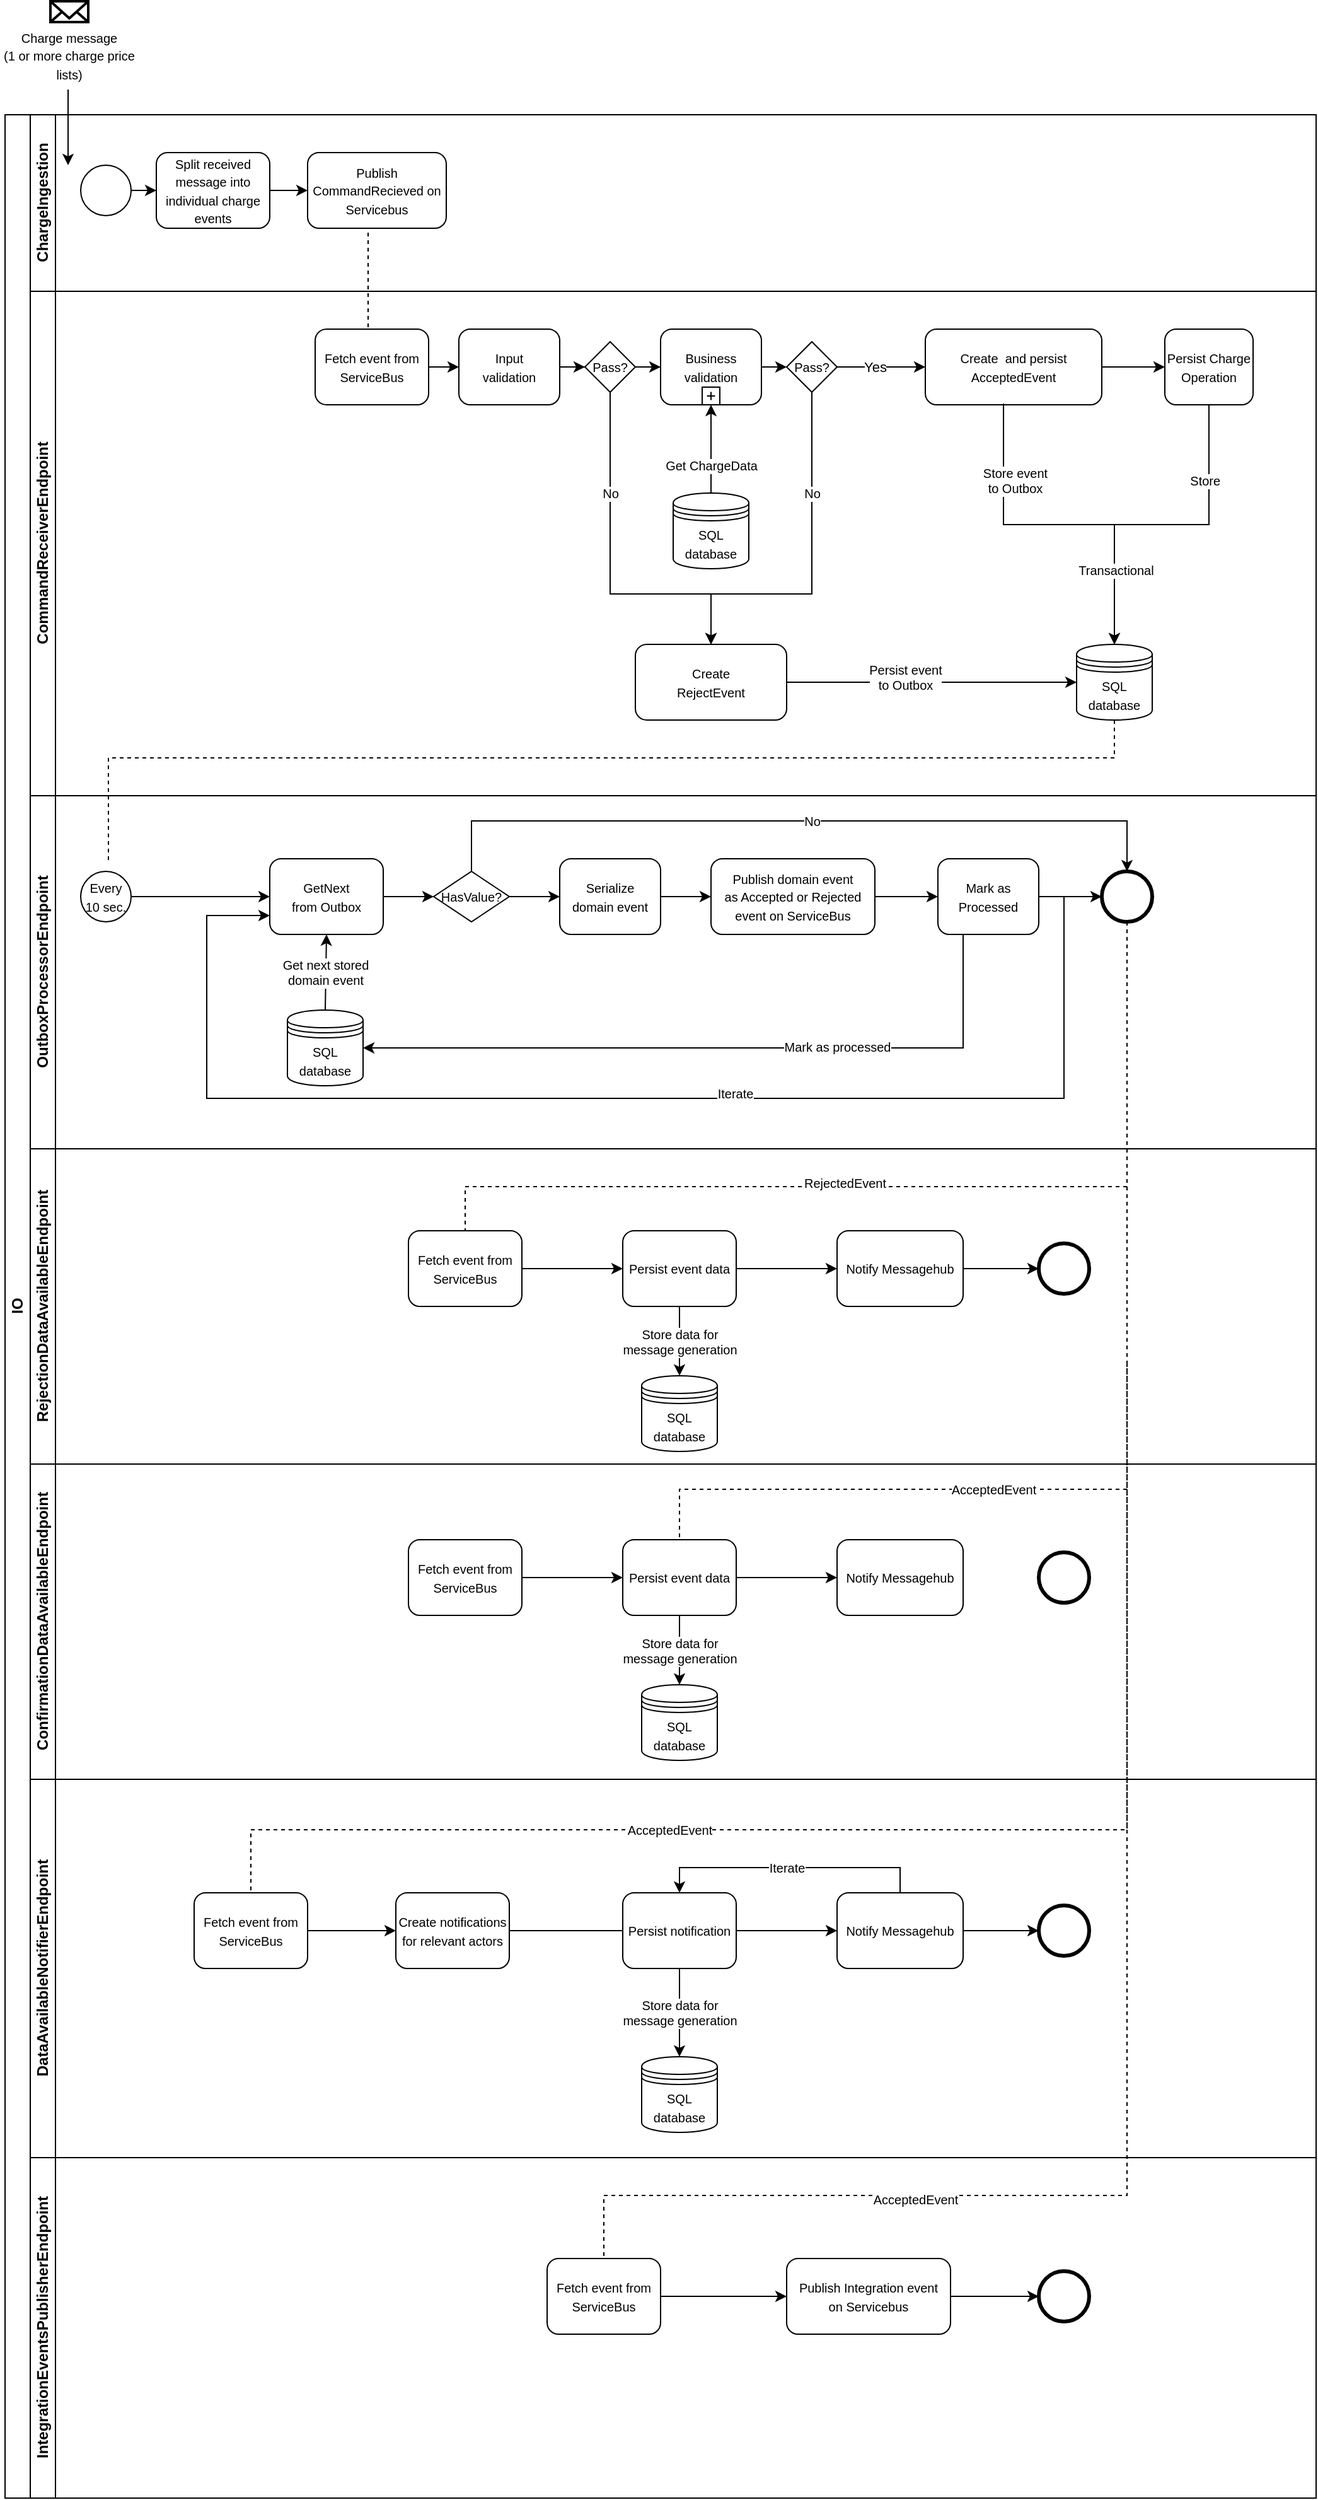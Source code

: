 <mxfile version="20.3.2" type="device"><diagram id="prtHgNgQTEPvFCAcTncT" name="Page-1"><mxGraphModel dx="1422" dy="914" grid="1" gridSize="10" guides="1" tooltips="1" connect="1" arrows="1" fold="1" page="1" pageScale="1" pageWidth="827" pageHeight="1169" math="0" shadow="0"><root><mxCell id="0"/><mxCell id="1" parent="0"/><mxCell id="dNxyNK7c78bLwvsdeMH5-19" value="IO" style="swimlane;html=1;childLayout=stackLayout;resizeParent=1;resizeParentMax=0;horizontal=0;startSize=20;horizontalStack=0;rounded=0;" parent="1" vertex="1"><mxGeometry x="150" y="120" width="1040" height="1890" as="geometry"><mxRectangle x="120" y="120" width="30" height="180" as="alternateBounds"/></mxGeometry></mxCell><mxCell id="dNxyNK7c78bLwvsdeMH5-20" value="ChargeIngestion" style="swimlane;html=1;startSize=20;horizontal=0;" parent="dNxyNK7c78bLwvsdeMH5-19" vertex="1"><mxGeometry x="20" width="1020" height="140" as="geometry"><mxRectangle x="20" width="530" height="20" as="alternateBounds"/></mxGeometry></mxCell><mxCell id="dNxyNK7c78bLwvsdeMH5-25" value="" style="edgeStyle=orthogonalEdgeStyle;rounded=0;orthogonalLoop=1;jettySize=auto;html=1;" parent="dNxyNK7c78bLwvsdeMH5-20" source="dNxyNK7c78bLwvsdeMH5-23" target="dNxyNK7c78bLwvsdeMH5-24" edge="1"><mxGeometry relative="1" as="geometry"/></mxCell><mxCell id="dNxyNK7c78bLwvsdeMH5-23" value="" style="ellipse;whiteSpace=wrap;html=1;" parent="dNxyNK7c78bLwvsdeMH5-20" vertex="1"><mxGeometry x="40" y="40" width="40" height="40" as="geometry"/></mxCell><mxCell id="zJvWgDzgu_qq34sVcNTg-135" value="" style="edgeStyle=orthogonalEdgeStyle;rounded=0;orthogonalLoop=1;jettySize=auto;html=1;fontSize=10;entryX=0;entryY=0.5;entryDx=0;entryDy=0;" edge="1" parent="dNxyNK7c78bLwvsdeMH5-20" source="dNxyNK7c78bLwvsdeMH5-24" target="dNxyNK7c78bLwvsdeMH5-30"><mxGeometry relative="1" as="geometry"><mxPoint x="230" y="60" as="targetPoint"/></mxGeometry></mxCell><mxCell id="dNxyNK7c78bLwvsdeMH5-24" value="&lt;span style=&quot;font-size: 10px&quot;&gt;Split received message into individual charge events&lt;/span&gt;" style="rounded=1;whiteSpace=wrap;html=1;fontFamily=Helvetica;fontSize=12;fontColor=#000000;align=center;" parent="dNxyNK7c78bLwvsdeMH5-20" vertex="1"><mxGeometry x="100" y="30" width="90" height="60" as="geometry"/></mxCell><mxCell id="dNxyNK7c78bLwvsdeMH5-30" value="&lt;font style=&quot;font-size: 10px&quot;&gt;Publish &lt;br&gt;CommandRecieved on Servicebus&lt;/font&gt;" style="rounded=1;whiteSpace=wrap;html=1;fontFamily=Helvetica;fontSize=12;fontColor=#000000;align=center;" parent="dNxyNK7c78bLwvsdeMH5-20" vertex="1"><mxGeometry x="220" y="30" width="110" height="60" as="geometry"/></mxCell><mxCell id="dNxyNK7c78bLwvsdeMH5-21" value="CommandReceiverEndpoint" style="swimlane;html=1;startSize=20;horizontal=0;" parent="dNxyNK7c78bLwvsdeMH5-19" vertex="1"><mxGeometry x="20" y="140" width="1020" height="400" as="geometry"><mxRectangle x="20" y="120" width="530" height="20" as="alternateBounds"/></mxGeometry></mxCell><mxCell id="dNxyNK7c78bLwvsdeMH5-26" value="&lt;font style=&quot;font-size: 10px&quot;&gt;Fetch event from ServiceBus&lt;/font&gt;" style="rounded=1;whiteSpace=wrap;html=1;fontFamily=Helvetica;fontSize=12;fontColor=#000000;align=center;" parent="dNxyNK7c78bLwvsdeMH5-21" vertex="1"><mxGeometry x="226" y="30" width="90" height="60" as="geometry"/></mxCell><mxCell id="ctsextWRXBwKodFWN5Jo-94" value="&lt;font style=&quot;font-size: 10px&quot;&gt;Pass?&lt;/font&gt;" style="rhombus;whiteSpace=wrap;html=1;fontFamily=Helvetica;fontSize=12;fontColor=#000000;align=center;" parent="dNxyNK7c78bLwvsdeMH5-21" vertex="1"><mxGeometry x="600" y="40" width="40" height="40" as="geometry"/></mxCell><mxCell id="ctsextWRXBwKodFWN5Jo-96" value="" style="endArrow=classic;html=1;exitX=1;exitY=0.5;exitDx=0;exitDy=0;entryX=0;entryY=0.5;entryDx=0;entryDy=0;" parent="dNxyNK7c78bLwvsdeMH5-21" source="ctsextWRXBwKodFWN5Jo-90" target="ctsextWRXBwKodFWN5Jo-94" edge="1"><mxGeometry width="50" height="50" relative="1" as="geometry"><mxPoint x="600" y="120" as="sourcePoint"/><mxPoint x="650" y="70" as="targetPoint"/></mxGeometry></mxCell><mxCell id="ctsextWRXBwKodFWN5Jo-120" value="&lt;font style=&quot;font-size: 10px&quot;&gt;Persist Charge&lt;br&gt;Operation&lt;br&gt;&lt;/font&gt;" style="whiteSpace=wrap;html=1;rounded=1;" parent="dNxyNK7c78bLwvsdeMH5-21" vertex="1"><mxGeometry x="900" y="30" width="70" height="60" as="geometry"/></mxCell><mxCell id="ctsextWRXBwKodFWN5Jo-103" value="&lt;font style=&quot;font-size: 10px&quot;&gt;Create&amp;nbsp; and persist AcceptedEvent&lt;br&gt;&lt;/font&gt;" style="whiteSpace=wrap;html=1;rounded=1;" parent="dNxyNK7c78bLwvsdeMH5-21" vertex="1"><mxGeometry x="710" y="30" width="140" height="60" as="geometry"/></mxCell><mxCell id="ctsextWRXBwKodFWN5Jo-104" value="Yes" style="edgeStyle=orthogonalEdgeStyle;rounded=0;orthogonalLoop=1;jettySize=auto;html=1;" parent="dNxyNK7c78bLwvsdeMH5-21" source="ctsextWRXBwKodFWN5Jo-94" target="ctsextWRXBwKodFWN5Jo-103" edge="1"><mxGeometry x="-0.149" relative="1" as="geometry"><mxPoint as="offset"/></mxGeometry></mxCell><mxCell id="ctsextWRXBwKodFWN5Jo-122" value="" style="endArrow=classic;html=1;exitX=1;exitY=0.5;exitDx=0;exitDy=0;" parent="dNxyNK7c78bLwvsdeMH5-21" source="ctsextWRXBwKodFWN5Jo-103" target="ctsextWRXBwKodFWN5Jo-120" edge="1"><mxGeometry width="50" height="50" relative="1" as="geometry"><mxPoint x="600" y="80" as="sourcePoint"/><mxPoint x="650" y="30" as="targetPoint"/></mxGeometry></mxCell><mxCell id="Q6cT-gCsJ8WMCQeDimFC-4" value="" style="group;rounded=0;" parent="dNxyNK7c78bLwvsdeMH5-21" vertex="1" connectable="0"><mxGeometry x="340" y="30" width="80" height="60" as="geometry"/></mxCell><mxCell id="Q6cT-gCsJ8WMCQeDimFC-5" value="&lt;span style=&quot;font-size: 10px&quot;&gt;Input &lt;br&gt;validation&lt;/span&gt;" style="whiteSpace=wrap;html=1;rounded=1;" parent="Q6cT-gCsJ8WMCQeDimFC-4" vertex="1"><mxGeometry width="80" height="60" as="geometry"/></mxCell><mxCell id="Q6cT-gCsJ8WMCQeDimFC-9" value="" style="edgeStyle=orthogonalEdgeStyle;rounded=0;orthogonalLoop=1;jettySize=auto;html=1;entryX=0;entryY=0.5;entryDx=0;entryDy=0;" parent="dNxyNK7c78bLwvsdeMH5-21" source="Q6cT-gCsJ8WMCQeDimFC-5" target="Q6cT-gCsJ8WMCQeDimFC-10" edge="1"><mxGeometry relative="1" as="geometry"><mxPoint x="500" y="60" as="targetPoint"/></mxGeometry></mxCell><mxCell id="Q6cT-gCsJ8WMCQeDimFC-3" value="" style="edgeStyle=orthogonalEdgeStyle;rounded=0;orthogonalLoop=1;jettySize=auto;html=1;entryX=0;entryY=0.5;entryDx=0;entryDy=0;" parent="dNxyNK7c78bLwvsdeMH5-21" source="dNxyNK7c78bLwvsdeMH5-26" target="Q6cT-gCsJ8WMCQeDimFC-5" edge="1"><mxGeometry relative="1" as="geometry"><mxPoint x="360" y="60" as="targetPoint"/></mxGeometry></mxCell><mxCell id="Q6cT-gCsJ8WMCQeDimFC-10" value="&lt;font style=&quot;font-size: 10px&quot;&gt;Pass?&lt;/font&gt;" style="rhombus;whiteSpace=wrap;html=1;fontFamily=Helvetica;fontSize=12;fontColor=#000000;align=center;" parent="dNxyNK7c78bLwvsdeMH5-21" vertex="1"><mxGeometry x="440" y="40" width="40" height="40" as="geometry"/></mxCell><mxCell id="Q6cT-gCsJ8WMCQeDimFC-13" value="" style="edgeStyle=orthogonalEdgeStyle;rounded=0;orthogonalLoop=1;jettySize=auto;html=1;entryX=0;entryY=0.5;entryDx=0;entryDy=0;" parent="dNxyNK7c78bLwvsdeMH5-21" source="Q6cT-gCsJ8WMCQeDimFC-10" target="ctsextWRXBwKodFWN5Jo-90" edge="1"><mxGeometry relative="1" as="geometry"><mxPoint x="500" y="130" as="targetPoint"/></mxGeometry></mxCell><mxCell id="ctsextWRXBwKodFWN5Jo-95" value="" style="group" parent="dNxyNK7c78bLwvsdeMH5-21" vertex="1" connectable="0"><mxGeometry x="500" y="30" width="80" height="60" as="geometry"/></mxCell><mxCell id="ctsextWRXBwKodFWN5Jo-90" value="&lt;font style=&quot;font-size: 10px&quot;&gt;Business validation&lt;/font&gt;" style="whiteSpace=wrap;html=1;rounded=1;" parent="ctsextWRXBwKodFWN5Jo-95" vertex="1"><mxGeometry width="80" height="60" as="geometry"/></mxCell><mxCell id="ctsextWRXBwKodFWN5Jo-93" value="" style="shape=plus;html=1;outlineConnect=0;strokeColor=#000000;" parent="ctsextWRXBwKodFWN5Jo-95" vertex="1"><mxGeometry x="33" y="46" width="14" height="14" as="geometry"/></mxCell><mxCell id="Q6cT-gCsJ8WMCQeDimFC-19" value="&lt;font style=&quot;font-size: 10px&quot;&gt;SQL database&lt;/font&gt;" style="shape=datastore;whiteSpace=wrap;html=1;" parent="dNxyNK7c78bLwvsdeMH5-21" vertex="1"><mxGeometry x="510" y="160" width="60" height="60" as="geometry"/></mxCell><mxCell id="q94TWwSRBSF3cy6hSpi0-69" value="&lt;span style=&quot;font-size: 10px;&quot;&gt;Create &lt;br&gt;RejectEvent&lt;br&gt;&lt;/span&gt;" style="whiteSpace=wrap;html=1;rounded=1;" parent="dNxyNK7c78bLwvsdeMH5-21" vertex="1"><mxGeometry x="480" y="280" width="120" height="60" as="geometry"/></mxCell><mxCell id="zJvWgDzgu_qq34sVcNTg-1" value="" style="endArrow=classic;html=1;rounded=0;fontSize=10;exitX=0.5;exitY=1;exitDx=0;exitDy=0;entryX=0.5;entryY=0;entryDx=0;entryDy=0;edgeStyle=orthogonalEdgeStyle;" edge="1" parent="dNxyNK7c78bLwvsdeMH5-21" source="Q6cT-gCsJ8WMCQeDimFC-10" target="q94TWwSRBSF3cy6hSpi0-69"><mxGeometry width="50" height="50" relative="1" as="geometry"><mxPoint x="310" y="200" as="sourcePoint"/><mxPoint x="360" y="150" as="targetPoint"/><Array as="points"><mxPoint x="460" y="240"/><mxPoint x="540" y="240"/></Array></mxGeometry></mxCell><mxCell id="zJvWgDzgu_qq34sVcNTg-2" value="No" style="edgeLabel;html=1;align=center;verticalAlign=middle;resizable=0;points=[];fontSize=10;" vertex="1" connectable="0" parent="zJvWgDzgu_qq34sVcNTg-1"><mxGeometry x="-0.163" relative="1" as="geometry"><mxPoint y="-37" as="offset"/></mxGeometry></mxCell><mxCell id="zJvWgDzgu_qq34sVcNTg-3" value="" style="endArrow=classic;html=1;rounded=0;fontSize=10;exitX=0.5;exitY=0;exitDx=0;exitDy=0;entryX=0.5;entryY=1;entryDx=0;entryDy=0;" edge="1" parent="dNxyNK7c78bLwvsdeMH5-21" source="Q6cT-gCsJ8WMCQeDimFC-19" target="ctsextWRXBwKodFWN5Jo-93"><mxGeometry width="50" height="50" relative="1" as="geometry"><mxPoint x="670" y="180" as="sourcePoint"/><mxPoint x="720" y="130" as="targetPoint"/></mxGeometry></mxCell><mxCell id="zJvWgDzgu_qq34sVcNTg-4" value="Get ChargeData" style="edgeLabel;html=1;align=center;verticalAlign=middle;resizable=0;points=[];fontSize=10;" vertex="1" connectable="0" parent="zJvWgDzgu_qq34sVcNTg-3"><mxGeometry x="-0.371" relative="1" as="geometry"><mxPoint as="offset"/></mxGeometry></mxCell><mxCell id="zJvWgDzgu_qq34sVcNTg-5" value="" style="endArrow=classic;html=1;rounded=0;fontSize=10;exitX=0.5;exitY=1;exitDx=0;exitDy=0;entryX=0.5;entryY=0;entryDx=0;entryDy=0;edgeStyle=orthogonalEdgeStyle;" edge="1" parent="dNxyNK7c78bLwvsdeMH5-21" source="ctsextWRXBwKodFWN5Jo-94" target="q94TWwSRBSF3cy6hSpi0-69"><mxGeometry width="50" height="50" relative="1" as="geometry"><mxPoint x="630" y="210" as="sourcePoint"/><mxPoint x="680" y="160" as="targetPoint"/><Array as="points"><mxPoint x="620" y="240"/><mxPoint x="540" y="240"/></Array></mxGeometry></mxCell><mxCell id="zJvWgDzgu_qq34sVcNTg-6" value="No" style="edgeLabel;html=1;align=center;verticalAlign=middle;resizable=0;points=[];fontSize=10;" vertex="1" connectable="0" parent="zJvWgDzgu_qq34sVcNTg-5"><mxGeometry x="-0.455" relative="1" as="geometry"><mxPoint y="3" as="offset"/></mxGeometry></mxCell><mxCell id="zJvWgDzgu_qq34sVcNTg-7" value="&lt;font style=&quot;font-size: 10px&quot;&gt;SQL database&lt;/font&gt;" style="shape=datastore;whiteSpace=wrap;html=1;" vertex="1" parent="dNxyNK7c78bLwvsdeMH5-21"><mxGeometry x="830" y="280" width="60" height="60" as="geometry"/></mxCell><mxCell id="zJvWgDzgu_qq34sVcNTg-10" value="" style="endArrow=classic;html=1;rounded=0;fontSize=10;exitX=1;exitY=0.5;exitDx=0;exitDy=0;entryX=0;entryY=0.5;entryDx=0;entryDy=0;" edge="1" parent="dNxyNK7c78bLwvsdeMH5-21" source="q94TWwSRBSF3cy6hSpi0-69" target="zJvWgDzgu_qq34sVcNTg-7"><mxGeometry width="50" height="50" relative="1" as="geometry"><mxPoint x="620" y="350" as="sourcePoint"/><mxPoint x="670" y="300" as="targetPoint"/></mxGeometry></mxCell><mxCell id="zJvWgDzgu_qq34sVcNTg-11" value="Persist event &lt;br&gt;to Outbox" style="edgeLabel;html=1;align=center;verticalAlign=middle;resizable=0;points=[];fontSize=10;" vertex="1" connectable="0" parent="zJvWgDzgu_qq34sVcNTg-10"><mxGeometry x="-0.181" y="4" relative="1" as="geometry"><mxPoint as="offset"/></mxGeometry></mxCell><mxCell id="zJvWgDzgu_qq34sVcNTg-12" value="" style="endArrow=classic;html=1;rounded=0;fontSize=10;entryX=0.5;entryY=0;entryDx=0;entryDy=0;exitX=0.443;exitY=0.983;exitDx=0;exitDy=0;exitPerimeter=0;edgeStyle=orthogonalEdgeStyle;" edge="1" parent="dNxyNK7c78bLwvsdeMH5-21" source="ctsextWRXBwKodFWN5Jo-103" target="zJvWgDzgu_qq34sVcNTg-7"><mxGeometry width="50" height="50" relative="1" as="geometry"><mxPoint x="560" y="140" as="sourcePoint"/><mxPoint x="610" y="90" as="targetPoint"/></mxGeometry></mxCell><mxCell id="zJvWgDzgu_qq34sVcNTg-13" value="Store event &lt;br&gt;to Outbox" style="edgeLabel;html=1;align=center;verticalAlign=middle;resizable=0;points=[];fontSize=10;" vertex="1" connectable="0" parent="zJvWgDzgu_qq34sVcNTg-12"><mxGeometry x="-0.152" y="2" relative="1" as="geometry"><mxPoint x="-14" y="-33" as="offset"/></mxGeometry></mxCell><mxCell id="zJvWgDzgu_qq34sVcNTg-14" value="" style="endArrow=classic;html=1;rounded=0;fontSize=10;exitX=0.5;exitY=1;exitDx=0;exitDy=0;entryX=0.5;entryY=0;entryDx=0;entryDy=0;edgeStyle=orthogonalEdgeStyle;" edge="1" parent="dNxyNK7c78bLwvsdeMH5-21" source="ctsextWRXBwKodFWN5Jo-120" target="zJvWgDzgu_qq34sVcNTg-7"><mxGeometry width="50" height="50" relative="1" as="geometry"><mxPoint x="560" y="140" as="sourcePoint"/><mxPoint x="610" y="90" as="targetPoint"/></mxGeometry></mxCell><mxCell id="zJvWgDzgu_qq34sVcNTg-15" value="Store&amp;nbsp;" style="edgeLabel;html=1;align=center;verticalAlign=middle;resizable=0;points=[];fontSize=10;" vertex="1" connectable="0" parent="zJvWgDzgu_qq34sVcNTg-14"><mxGeometry x="-0.547" y="-2" relative="1" as="geometry"><mxPoint as="offset"/></mxGeometry></mxCell><mxCell id="zJvWgDzgu_qq34sVcNTg-16" value="Transactional" style="edgeLabel;html=1;align=center;verticalAlign=middle;resizable=0;points=[];fontSize=10;" vertex="1" connectable="0" parent="zJvWgDzgu_qq34sVcNTg-14"><mxGeometry x="0.555" y="1" relative="1" as="geometry"><mxPoint as="offset"/></mxGeometry></mxCell><mxCell id="zJvWgDzgu_qq34sVcNTg-27" value="OutboxProcessorEndpoint" style="swimlane;html=1;startSize=20;horizontal=0;" vertex="1" parent="dNxyNK7c78bLwvsdeMH5-19"><mxGeometry x="20" y="540" width="1020" height="280" as="geometry"><mxRectangle x="20" y="120" width="530" height="20" as="alternateBounds"/></mxGeometry></mxCell><mxCell id="zJvWgDzgu_qq34sVcNTg-28" value="&lt;font style=&quot;font-size: 10px;&quot;&gt;Every&lt;br&gt;10 sec.&lt;/font&gt;" style="ellipse;whiteSpace=wrap;html=1;" vertex="1" parent="zJvWgDzgu_qq34sVcNTg-27"><mxGeometry x="40" y="60" width="40" height="40" as="geometry"/></mxCell><mxCell id="zJvWgDzgu_qq34sVcNTg-30" value="" style="shape=mxgraph.bpmn.shape;html=1;verticalLabelPosition=bottom;labelBackgroundColor=#ffffff;verticalAlign=top;align=center;perimeter=ellipsePerimeter;outlineConnect=0;outline=end;symbol=general;strokeColor=#000000;" vertex="1" parent="zJvWgDzgu_qq34sVcNTg-27"><mxGeometry x="850" y="60" width="40" height="40" as="geometry"/></mxCell><mxCell id="zJvWgDzgu_qq34sVcNTg-31" value="&lt;font style=&quot;font-size: 10px&quot;&gt;GetNext&lt;br&gt;from Outbox&lt;br&gt;&lt;/font&gt;" style="rounded=1;whiteSpace=wrap;html=1;fontFamily=Helvetica;fontSize=12;fontColor=#000000;align=center;" vertex="1" parent="zJvWgDzgu_qq34sVcNTg-27"><mxGeometry x="190" y="50" width="90" height="60" as="geometry"/></mxCell><mxCell id="zJvWgDzgu_qq34sVcNTg-32" value="&lt;span style=&quot;font-size: 10px;&quot;&gt;Serialize&lt;br&gt;domain event&lt;/span&gt;" style="rounded=1;whiteSpace=wrap;html=1;fontFamily=Helvetica;fontSize=12;fontColor=#000000;align=center;" vertex="1" parent="zJvWgDzgu_qq34sVcNTg-27"><mxGeometry x="420" y="50" width="80" height="60" as="geometry"/></mxCell><mxCell id="zJvWgDzgu_qq34sVcNTg-33" value="" style="endArrow=classic;html=1;rounded=0;fontSize=10;exitX=1;exitY=0.5;exitDx=0;exitDy=0;entryX=0;entryY=0.5;entryDx=0;entryDy=0;" edge="1" parent="zJvWgDzgu_qq34sVcNTg-27" source="zJvWgDzgu_qq34sVcNTg-28" target="zJvWgDzgu_qq34sVcNTg-31"><mxGeometry width="50" height="50" relative="1" as="geometry"><mxPoint x="100" y="140" as="sourcePoint"/><mxPoint x="150" y="90" as="targetPoint"/></mxGeometry></mxCell><mxCell id="zJvWgDzgu_qq34sVcNTg-67" value="&lt;font style=&quot;font-size: 10px&quot;&gt;SQL database&lt;/font&gt;" style="shape=datastore;whiteSpace=wrap;html=1;" vertex="1" parent="zJvWgDzgu_qq34sVcNTg-27"><mxGeometry x="204" y="170" width="60" height="60" as="geometry"/></mxCell><mxCell id="zJvWgDzgu_qq34sVcNTg-68" value="Get next stored &lt;br&gt;domain event" style="endArrow=classic;html=1;rounded=0;fontSize=10;exitX=0.5;exitY=0;exitDx=0;exitDy=0;entryX=0.5;entryY=1;entryDx=0;entryDy=0;" edge="1" parent="zJvWgDzgu_qq34sVcNTg-27" source="zJvWgDzgu_qq34sVcNTg-67" target="zJvWgDzgu_qq34sVcNTg-31"><mxGeometry width="50" height="50" relative="1" as="geometry"><mxPoint x="520" as="sourcePoint"/><mxPoint x="570" y="-50" as="targetPoint"/></mxGeometry></mxCell><mxCell id="zJvWgDzgu_qq34sVcNTg-69" value="" style="endArrow=classic;html=1;rounded=0;fontSize=10;exitX=1;exitY=0.5;exitDx=0;exitDy=0;entryX=0;entryY=0.5;entryDx=0;entryDy=0;" edge="1" parent="zJvWgDzgu_qq34sVcNTg-27" source="zJvWgDzgu_qq34sVcNTg-31" target="zJvWgDzgu_qq34sVcNTg-81"><mxGeometry width="50" height="50" relative="1" as="geometry"><mxPoint x="520" as="sourcePoint"/><mxPoint x="570" y="-50" as="targetPoint"/></mxGeometry></mxCell><mxCell id="zJvWgDzgu_qq34sVcNTg-71" value="&lt;span style=&quot;font-size: 10px;&quot;&gt;Publish domain event&lt;br&gt;as Accepted or Rejected event on ServiceBus&lt;br&gt;&lt;/span&gt;" style="rounded=1;whiteSpace=wrap;html=1;fontFamily=Helvetica;fontSize=12;fontColor=#000000;align=center;" vertex="1" parent="zJvWgDzgu_qq34sVcNTg-27"><mxGeometry x="540" y="50" width="130" height="60" as="geometry"/></mxCell><mxCell id="zJvWgDzgu_qq34sVcNTg-72" value="" style="endArrow=classic;html=1;rounded=0;fontSize=10;exitX=1;exitY=0.5;exitDx=0;exitDy=0;entryX=0;entryY=0.5;entryDx=0;entryDy=0;" edge="1" parent="zJvWgDzgu_qq34sVcNTg-27" source="zJvWgDzgu_qq34sVcNTg-32" target="zJvWgDzgu_qq34sVcNTg-71"><mxGeometry width="50" height="50" relative="1" as="geometry"><mxPoint x="460" y="160" as="sourcePoint"/><mxPoint x="510" y="110" as="targetPoint"/></mxGeometry></mxCell><mxCell id="zJvWgDzgu_qq34sVcNTg-73" value="" style="endArrow=classic;html=1;rounded=0;fontSize=10;entryX=0;entryY=0.5;entryDx=0;entryDy=0;startArrow=none;" edge="1" parent="zJvWgDzgu_qq34sVcNTg-27" source="zJvWgDzgu_qq34sVcNTg-79" target="zJvWgDzgu_qq34sVcNTg-30"><mxGeometry width="50" height="50" relative="1" as="geometry"><mxPoint x="640" y="80" as="sourcePoint"/><mxPoint x="570" y="-30" as="targetPoint"/></mxGeometry></mxCell><mxCell id="zJvWgDzgu_qq34sVcNTg-77" value="" style="endArrow=classic;html=1;rounded=0;fontSize=10;entryX=1;entryY=0.5;entryDx=0;entryDy=0;exitX=0.5;exitY=1;exitDx=0;exitDy=0;edgeStyle=orthogonalEdgeStyle;" edge="1" parent="zJvWgDzgu_qq34sVcNTg-27" source="zJvWgDzgu_qq34sVcNTg-79" target="zJvWgDzgu_qq34sVcNTg-67"><mxGeometry width="50" height="50" relative="1" as="geometry"><mxPoint x="520" y="20" as="sourcePoint"/><mxPoint x="570" y="-30" as="targetPoint"/><Array as="points"><mxPoint x="740" y="110"/><mxPoint x="740" y="200"/></Array></mxGeometry></mxCell><mxCell id="zJvWgDzgu_qq34sVcNTg-78" value="Mark as processed" style="edgeLabel;html=1;align=center;verticalAlign=middle;resizable=0;points=[];fontSize=10;" vertex="1" connectable="0" parent="zJvWgDzgu_qq34sVcNTg-77"><mxGeometry x="-0.282" y="-1" relative="1" as="geometry"><mxPoint as="offset"/></mxGeometry></mxCell><mxCell id="zJvWgDzgu_qq34sVcNTg-79" value="&lt;span style=&quot;font-size: 10px;&quot;&gt;Mark as Processed&lt;/span&gt;" style="rounded=1;whiteSpace=wrap;html=1;fontFamily=Helvetica;fontSize=12;fontColor=#000000;align=center;" vertex="1" parent="zJvWgDzgu_qq34sVcNTg-27"><mxGeometry x="720" y="50" width="80" height="60" as="geometry"/></mxCell><mxCell id="zJvWgDzgu_qq34sVcNTg-81" value="&lt;font style=&quot;font-size: 10px&quot;&gt;HasValue?&lt;/font&gt;" style="rhombus;whiteSpace=wrap;html=1;fontFamily=Helvetica;fontSize=12;fontColor=#000000;align=center;" vertex="1" parent="zJvWgDzgu_qq34sVcNTg-27"><mxGeometry x="320" y="60" width="60" height="40" as="geometry"/></mxCell><mxCell id="zJvWgDzgu_qq34sVcNTg-83" value="" style="endArrow=classic;html=1;rounded=0;fontSize=10;entryX=0;entryY=0.5;entryDx=0;entryDy=0;exitX=1;exitY=0.5;exitDx=0;exitDy=0;" edge="1" parent="zJvWgDzgu_qq34sVcNTg-27" source="zJvWgDzgu_qq34sVcNTg-71" target="zJvWgDzgu_qq34sVcNTg-79"><mxGeometry width="50" height="50" relative="1" as="geometry"><mxPoint x="520" y="140" as="sourcePoint"/><mxPoint x="570" y="90" as="targetPoint"/></mxGeometry></mxCell><mxCell id="zJvWgDzgu_qq34sVcNTg-85" value="" style="endArrow=classic;html=1;rounded=0;fontSize=10;exitX=0.5;exitY=0;exitDx=0;exitDy=0;entryX=0.5;entryY=0;entryDx=0;entryDy=0;edgeStyle=orthogonalEdgeStyle;" edge="1" parent="zJvWgDzgu_qq34sVcNTg-27" source="zJvWgDzgu_qq34sVcNTg-81" target="zJvWgDzgu_qq34sVcNTg-30"><mxGeometry width="50" height="50" relative="1" as="geometry"><mxPoint x="520" y="140" as="sourcePoint"/><mxPoint x="570" y="90" as="targetPoint"/><Array as="points"><mxPoint x="350" y="20"/><mxPoint x="870" y="20"/></Array></mxGeometry></mxCell><mxCell id="zJvWgDzgu_qq34sVcNTg-86" value="No" style="edgeLabel;html=1;align=center;verticalAlign=middle;resizable=0;points=[];fontSize=10;" vertex="1" connectable="0" parent="zJvWgDzgu_qq34sVcNTg-85"><mxGeometry x="0.093" relative="1" as="geometry"><mxPoint x="-18" as="offset"/></mxGeometry></mxCell><mxCell id="zJvWgDzgu_qq34sVcNTg-87" value="" style="endArrow=classic;html=1;rounded=0;fontSize=10;edgeStyle=orthogonalEdgeStyle;entryX=0;entryY=0.75;entryDx=0;entryDy=0;" edge="1" parent="zJvWgDzgu_qq34sVcNTg-27" target="zJvWgDzgu_qq34sVcNTg-31"><mxGeometry width="50" height="50" relative="1" as="geometry"><mxPoint x="820" y="80" as="sourcePoint"/><mxPoint x="140" y="80" as="targetPoint"/><Array as="points"><mxPoint x="820" y="240"/><mxPoint x="140" y="240"/><mxPoint x="140" y="95"/></Array></mxGeometry></mxCell><mxCell id="zJvWgDzgu_qq34sVcNTg-88" value="Iterate" style="edgeLabel;html=1;align=center;verticalAlign=middle;resizable=0;points=[];fontSize=10;" vertex="1" connectable="0" parent="zJvWgDzgu_qq34sVcNTg-87"><mxGeometry x="-0.186" y="-4" relative="1" as="geometry"><mxPoint as="offset"/></mxGeometry></mxCell><mxCell id="zJvWgDzgu_qq34sVcNTg-84" value="" style="endArrow=classic;html=1;rounded=0;fontSize=10;exitX=1;exitY=0.5;exitDx=0;exitDy=0;entryX=0;entryY=0.5;entryDx=0;entryDy=0;" edge="1" parent="zJvWgDzgu_qq34sVcNTg-27" source="zJvWgDzgu_qq34sVcNTg-81" target="zJvWgDzgu_qq34sVcNTg-32"><mxGeometry width="50" height="50" relative="1" as="geometry"><mxPoint x="530" y="190" as="sourcePoint"/><mxPoint x="430" y="130" as="targetPoint"/></mxGeometry></mxCell><mxCell id="q94TWwSRBSF3cy6hSpi0-39" value="RejectionDataAvailableEndpoint" style="swimlane;html=1;startSize=20;horizontal=0;" parent="dNxyNK7c78bLwvsdeMH5-19" vertex="1"><mxGeometry x="20" y="820" width="1020" height="250" as="geometry"><mxRectangle x="20" y="120" width="530" height="20" as="alternateBounds"/></mxGeometry></mxCell><mxCell id="zJvWgDzgu_qq34sVcNTg-95" value="" style="shape=mxgraph.bpmn.shape;html=1;verticalLabelPosition=bottom;labelBackgroundColor=#ffffff;verticalAlign=top;align=center;perimeter=ellipsePerimeter;outlineConnect=0;outline=end;symbol=general;strokeColor=#000000;" vertex="1" parent="q94TWwSRBSF3cy6hSpi0-39"><mxGeometry x="800" y="75" width="40" height="40" as="geometry"/></mxCell><mxCell id="zJvWgDzgu_qq34sVcNTg-96" value="" style="edgeStyle=orthogonalEdgeStyle;rounded=0;orthogonalLoop=1;jettySize=auto;html=1;exitX=1;exitY=0.5;exitDx=0;exitDy=0;" edge="1" parent="q94TWwSRBSF3cy6hSpi0-39" source="zJvWgDzgu_qq34sVcNTg-97" target="zJvWgDzgu_qq34sVcNTg-95"><mxGeometry relative="1" as="geometry"><mxPoint x="1070" y="-1565" as="targetPoint"/><mxPoint x="690" y="-1040" as="sourcePoint"/></mxGeometry></mxCell><mxCell id="zJvWgDzgu_qq34sVcNTg-97" value="&lt;font style=&quot;font-size: 10px&quot;&gt;Notify Messagehub&lt;/font&gt;" style="rounded=1;whiteSpace=wrap;html=1;fontFamily=Helvetica;fontSize=12;fontColor=#000000;align=center;" vertex="1" parent="q94TWwSRBSF3cy6hSpi0-39"><mxGeometry x="640" y="65" width="100" height="60" as="geometry"/></mxCell><mxCell id="zJvWgDzgu_qq34sVcNTg-98" value="&lt;font style=&quot;font-size: 10px&quot;&gt;Fetch event from ServiceBus&lt;/font&gt;" style="rounded=1;whiteSpace=wrap;html=1;fontFamily=Helvetica;fontSize=12;fontColor=#000000;align=center;" vertex="1" parent="q94TWwSRBSF3cy6hSpi0-39"><mxGeometry x="300" y="65" width="90" height="60" as="geometry"/></mxCell><mxCell id="zJvWgDzgu_qq34sVcNTg-99" style="edgeStyle=orthogonalEdgeStyle;rounded=0;orthogonalLoop=1;jettySize=auto;html=1;exitX=1;exitY=0.5;exitDx=0;exitDy=0;entryX=0;entryY=0.5;entryDx=0;entryDy=0;startArrow=none;" edge="1" parent="q94TWwSRBSF3cy6hSpi0-39" source="zJvWgDzgu_qq34sVcNTg-148" target="zJvWgDzgu_qq34sVcNTg-97"><mxGeometry relative="1" as="geometry"><mxPoint x="490" y="95" as="targetPoint"/></mxGeometry></mxCell><mxCell id="zJvWgDzgu_qq34sVcNTg-147" value="&lt;font style=&quot;font-size: 10px&quot;&gt;SQL database&lt;/font&gt;" style="shape=datastore;whiteSpace=wrap;html=1;" vertex="1" parent="q94TWwSRBSF3cy6hSpi0-39"><mxGeometry x="485" y="180" width="60" height="60" as="geometry"/></mxCell><mxCell id="zJvWgDzgu_qq34sVcNTg-150" value="Store data for&lt;br&gt;message generation" style="edgeStyle=orthogonalEdgeStyle;rounded=0;orthogonalLoop=1;jettySize=auto;html=1;fontSize=10;endArrow=classic;endFill=1;" edge="1" parent="q94TWwSRBSF3cy6hSpi0-39" source="zJvWgDzgu_qq34sVcNTg-148" target="zJvWgDzgu_qq34sVcNTg-147"><mxGeometry relative="1" as="geometry"/></mxCell><mxCell id="zJvWgDzgu_qq34sVcNTg-148" value="&lt;font style=&quot;font-size: 10px&quot;&gt;Persist event data&lt;/font&gt;" style="rounded=1;whiteSpace=wrap;html=1;fontFamily=Helvetica;fontSize=12;fontColor=#000000;align=center;" vertex="1" parent="q94TWwSRBSF3cy6hSpi0-39"><mxGeometry x="470" y="65" width="90" height="60" as="geometry"/></mxCell><mxCell id="zJvWgDzgu_qq34sVcNTg-149" value="" style="edgeStyle=orthogonalEdgeStyle;rounded=0;orthogonalLoop=1;jettySize=auto;html=1;exitX=1;exitY=0.5;exitDx=0;exitDy=0;entryX=0;entryY=0.5;entryDx=0;entryDy=0;endArrow=classic;endFill=1;" edge="1" parent="q94TWwSRBSF3cy6hSpi0-39" source="zJvWgDzgu_qq34sVcNTg-98" target="zJvWgDzgu_qq34sVcNTg-148"><mxGeometry relative="1" as="geometry"><mxPoint x="810" y="1035" as="targetPoint"/><mxPoint x="560" y="1035" as="sourcePoint"/></mxGeometry></mxCell><mxCell id="q94TWwSRBSF3cy6hSpi0-66" value="ConfirmationDataAvailableEndpoint" style="swimlane;html=1;startSize=20;horizontal=0;" parent="dNxyNK7c78bLwvsdeMH5-19" vertex="1"><mxGeometry x="20" y="1070" width="1020" height="250" as="geometry"><mxRectangle x="20" y="120" width="530" height="20" as="alternateBounds"/></mxGeometry></mxCell><mxCell id="zJvWgDzgu_qq34sVcNTg-151" value="" style="shape=mxgraph.bpmn.shape;html=1;verticalLabelPosition=bottom;labelBackgroundColor=#ffffff;verticalAlign=top;align=center;perimeter=ellipsePerimeter;outlineConnect=0;outline=end;symbol=general;strokeColor=#000000;" vertex="1" parent="q94TWwSRBSF3cy6hSpi0-66"><mxGeometry x="800" y="70" width="40" height="40" as="geometry"/></mxCell><mxCell id="zJvWgDzgu_qq34sVcNTg-152" value="&lt;font style=&quot;font-size: 10px&quot;&gt;Notify Messagehub&lt;/font&gt;" style="rounded=1;whiteSpace=wrap;html=1;fontFamily=Helvetica;fontSize=12;fontColor=#000000;align=center;" vertex="1" parent="q94TWwSRBSF3cy6hSpi0-66"><mxGeometry x="640" y="60" width="100" height="60" as="geometry"/></mxCell><mxCell id="zJvWgDzgu_qq34sVcNTg-153" value="&lt;font style=&quot;font-size: 10px&quot;&gt;Fetch event from ServiceBus&lt;/font&gt;" style="rounded=1;whiteSpace=wrap;html=1;fontFamily=Helvetica;fontSize=12;fontColor=#000000;align=center;" vertex="1" parent="q94TWwSRBSF3cy6hSpi0-66"><mxGeometry x="300" y="60" width="90" height="60" as="geometry"/></mxCell><mxCell id="zJvWgDzgu_qq34sVcNTg-154" style="edgeStyle=orthogonalEdgeStyle;rounded=0;orthogonalLoop=1;jettySize=auto;html=1;exitX=1;exitY=0.5;exitDx=0;exitDy=0;entryX=0;entryY=0.5;entryDx=0;entryDy=0;startArrow=none;" edge="1" parent="q94TWwSRBSF3cy6hSpi0-66" source="zJvWgDzgu_qq34sVcNTg-157" target="zJvWgDzgu_qq34sVcNTg-152"><mxGeometry relative="1" as="geometry"><mxPoint x="320" y="-850" as="targetPoint"/></mxGeometry></mxCell><mxCell id="zJvWgDzgu_qq34sVcNTg-155" value="&lt;font style=&quot;font-size: 10px&quot;&gt;SQL database&lt;/font&gt;" style="shape=datastore;whiteSpace=wrap;html=1;" vertex="1" parent="q94TWwSRBSF3cy6hSpi0-66"><mxGeometry x="485" y="175" width="60" height="60" as="geometry"/></mxCell><mxCell id="zJvWgDzgu_qq34sVcNTg-156" value="Store data for&lt;br&gt;message generation" style="edgeStyle=orthogonalEdgeStyle;rounded=0;orthogonalLoop=1;jettySize=auto;html=1;fontSize=10;endArrow=classic;endFill=1;" edge="1" parent="q94TWwSRBSF3cy6hSpi0-66" source="zJvWgDzgu_qq34sVcNTg-157" target="zJvWgDzgu_qq34sVcNTg-155"><mxGeometry relative="1" as="geometry"/></mxCell><mxCell id="zJvWgDzgu_qq34sVcNTg-157" value="&lt;font style=&quot;font-size: 10px&quot;&gt;Persist event data&lt;/font&gt;" style="rounded=1;whiteSpace=wrap;html=1;fontFamily=Helvetica;fontSize=12;fontColor=#000000;align=center;" vertex="1" parent="q94TWwSRBSF3cy6hSpi0-66"><mxGeometry x="470" y="60" width="90" height="60" as="geometry"/></mxCell><mxCell id="zJvWgDzgu_qq34sVcNTg-158" value="" style="edgeStyle=orthogonalEdgeStyle;rounded=0;orthogonalLoop=1;jettySize=auto;html=1;exitX=1;exitY=0.5;exitDx=0;exitDy=0;entryX=0;entryY=0.5;entryDx=0;entryDy=0;endArrow=classic;endFill=1;" edge="1" parent="q94TWwSRBSF3cy6hSpi0-66" source="zJvWgDzgu_qq34sVcNTg-153" target="zJvWgDzgu_qq34sVcNTg-157"><mxGeometry relative="1" as="geometry"><mxPoint x="640" y="90" as="targetPoint"/><mxPoint x="390" y="90" as="sourcePoint"/></mxGeometry></mxCell><mxCell id="zJvWgDzgu_qq34sVcNTg-106" value="DataAvailableNotifierEndpoint" style="swimlane;html=1;startSize=20;horizontal=0;" vertex="1" parent="dNxyNK7c78bLwvsdeMH5-19"><mxGeometry x="20" y="1320" width="1020" height="300" as="geometry"><mxRectangle x="20" y="120" width="530" height="20" as="alternateBounds"/></mxGeometry></mxCell><mxCell id="zJvWgDzgu_qq34sVcNTg-107" value="" style="shape=mxgraph.bpmn.shape;html=1;verticalLabelPosition=bottom;labelBackgroundColor=#ffffff;verticalAlign=top;align=center;perimeter=ellipsePerimeter;outlineConnect=0;outline=end;symbol=general;strokeColor=#000000;" vertex="1" parent="zJvWgDzgu_qq34sVcNTg-106"><mxGeometry x="800" y="100" width="40" height="40" as="geometry"/></mxCell><mxCell id="zJvWgDzgu_qq34sVcNTg-108" value="" style="edgeStyle=orthogonalEdgeStyle;rounded=0;orthogonalLoop=1;jettySize=auto;html=1;exitX=1;exitY=0.5;exitDx=0;exitDy=0;" edge="1" parent="zJvWgDzgu_qq34sVcNTg-106" source="zJvWgDzgu_qq34sVcNTg-109" target="zJvWgDzgu_qq34sVcNTg-107"><mxGeometry relative="1" as="geometry"><mxPoint x="1070" y="-1540" as="targetPoint"/><mxPoint x="690" y="-1015" as="sourcePoint"/></mxGeometry></mxCell><mxCell id="zJvWgDzgu_qq34sVcNTg-109" value="&lt;font style=&quot;font-size: 10px&quot;&gt;Notify Messagehub&lt;/font&gt;" style="rounded=1;whiteSpace=wrap;html=1;fontFamily=Helvetica;fontSize=12;fontColor=#000000;align=center;" vertex="1" parent="zJvWgDzgu_qq34sVcNTg-106"><mxGeometry x="640" y="90" width="100" height="60" as="geometry"/></mxCell><mxCell id="zJvWgDzgu_qq34sVcNTg-110" value="&lt;font style=&quot;font-size: 10px&quot;&gt;Fetch event from ServiceBus&lt;/font&gt;" style="rounded=1;whiteSpace=wrap;html=1;fontFamily=Helvetica;fontSize=12;fontColor=#000000;align=center;" vertex="1" parent="zJvWgDzgu_qq34sVcNTg-106"><mxGeometry x="130" y="90" width="90" height="60" as="geometry"/></mxCell><mxCell id="zJvWgDzgu_qq34sVcNTg-114" value="" style="endArrow=none;dashed=1;edgeStyle=orthogonalEdgeStyle;rounded=0;orthogonalLoop=1;jettySize=auto;html=1;exitX=0.5;exitY=1;exitDx=0;exitDy=0;entryX=0.5;entryY=0;entryDx=0;entryDy=0;" edge="1" parent="zJvWgDzgu_qq34sVcNTg-106" target="zJvWgDzgu_qq34sVcNTg-110"><mxGeometry relative="1" as="geometry"><mxPoint x="415" y="-245" as="targetPoint"/><mxPoint x="870" y="-330" as="sourcePoint"/><Array as="points"><mxPoint x="870" y="40"/><mxPoint x="175" y="40"/></Array></mxGeometry></mxCell><mxCell id="zJvWgDzgu_qq34sVcNTg-115" value="AcceptedEvent" style="edgeLabel;html=1;align=center;verticalAlign=middle;resizable=0;points=[];fontSize=10;" vertex="1" connectable="0" parent="zJvWgDzgu_qq34sVcNTg-114"><mxGeometry x="0.316" relative="1" as="geometry"><mxPoint as="offset"/></mxGeometry></mxCell><mxCell id="zJvWgDzgu_qq34sVcNTg-116" value="&lt;font style=&quot;font-size: 10px&quot;&gt;Create notifications&lt;br&gt;for relevant actors&lt;br&gt;&lt;/font&gt;" style="rounded=1;whiteSpace=wrap;html=1;fontFamily=Helvetica;fontSize=12;fontColor=#000000;align=center;" vertex="1" parent="zJvWgDzgu_qq34sVcNTg-106"><mxGeometry x="290" y="90" width="90" height="60" as="geometry"/></mxCell><mxCell id="zJvWgDzgu_qq34sVcNTg-122" value="" style="endArrow=classic;html=1;rounded=0;fontSize=10;exitX=1;exitY=0.5;exitDx=0;exitDy=0;entryX=0;entryY=0.5;entryDx=0;entryDy=0;" edge="1" parent="zJvWgDzgu_qq34sVcNTg-106" source="zJvWgDzgu_qq34sVcNTg-110" target="zJvWgDzgu_qq34sVcNTg-116"><mxGeometry width="50" height="50" relative="1" as="geometry"><mxPoint x="320" y="230" as="sourcePoint"/><mxPoint x="370" y="180" as="targetPoint"/></mxGeometry></mxCell><mxCell id="zJvWgDzgu_qq34sVcNTg-130" value="" style="endArrow=classic;html=1;rounded=0;fontSize=10;exitX=1;exitY=0.5;exitDx=0;exitDy=0;entryX=0;entryY=0.5;entryDx=0;entryDy=0;startArrow=none;" edge="1" parent="zJvWgDzgu_qq34sVcNTg-106" source="zJvWgDzgu_qq34sVcNTg-163" target="zJvWgDzgu_qq34sVcNTg-109"><mxGeometry width="50" height="50" relative="1" as="geometry"><mxPoint x="590" y="120" as="sourcePoint"/><mxPoint x="810" y="160" as="targetPoint"/></mxGeometry></mxCell><mxCell id="zJvWgDzgu_qq34sVcNTg-159" value="&lt;font style=&quot;font-size: 10px&quot;&gt;SQL database&lt;/font&gt;" style="shape=datastore;whiteSpace=wrap;html=1;" vertex="1" parent="zJvWgDzgu_qq34sVcNTg-106"><mxGeometry x="485" y="220" width="60" height="60" as="geometry"/></mxCell><mxCell id="zJvWgDzgu_qq34sVcNTg-160" value="Store data for&lt;br&gt;message generation" style="edgeStyle=orthogonalEdgeStyle;rounded=0;orthogonalLoop=1;jettySize=auto;html=1;fontSize=10;endArrow=classic;endFill=1;exitX=0.5;exitY=1;exitDx=0;exitDy=0;" edge="1" parent="zJvWgDzgu_qq34sVcNTg-106" target="zJvWgDzgu_qq34sVcNTg-159" source="zJvWgDzgu_qq34sVcNTg-163"><mxGeometry relative="1" as="geometry"><mxPoint x="320" y="150" as="sourcePoint"/></mxGeometry></mxCell><mxCell id="zJvWgDzgu_qq34sVcNTg-163" value="&lt;font style=&quot;font-size: 10px&quot;&gt;Persist notification&lt;/font&gt;" style="rounded=1;whiteSpace=wrap;html=1;fontFamily=Helvetica;fontSize=12;fontColor=#000000;align=center;" vertex="1" parent="zJvWgDzgu_qq34sVcNTg-106"><mxGeometry x="470" y="90" width="90" height="60" as="geometry"/></mxCell><mxCell id="zJvWgDzgu_qq34sVcNTg-164" value="" style="endArrow=none;html=1;rounded=0;fontSize=10;exitX=1;exitY=0.5;exitDx=0;exitDy=0;entryX=0;entryY=0.5;entryDx=0;entryDy=0;" edge="1" parent="zJvWgDzgu_qq34sVcNTg-106" source="zJvWgDzgu_qq34sVcNTg-116" target="zJvWgDzgu_qq34sVcNTg-163"><mxGeometry width="50" height="50" relative="1" as="geometry"><mxPoint x="550" y="1560" as="sourcePoint"/><mxPoint x="810" y="1560" as="targetPoint"/></mxGeometry></mxCell><mxCell id="zJvWgDzgu_qq34sVcNTg-167" value="" style="endArrow=classic;html=1;rounded=0;fontSize=10;entryX=0.5;entryY=0;entryDx=0;entryDy=0;exitX=0.5;exitY=0;exitDx=0;exitDy=0;edgeStyle=orthogonalEdgeStyle;" edge="1" parent="zJvWgDzgu_qq34sVcNTg-106" source="zJvWgDzgu_qq34sVcNTg-109" target="zJvWgDzgu_qq34sVcNTg-163"><mxGeometry width="50" height="50" relative="1" as="geometry"><mxPoint x="760" y="110" as="sourcePoint"/><mxPoint x="810" y="60" as="targetPoint"/><Array as="points"><mxPoint x="690" y="70"/><mxPoint x="515" y="70"/></Array></mxGeometry></mxCell><mxCell id="zJvWgDzgu_qq34sVcNTg-168" value="Iterate" style="edgeLabel;html=1;align=center;verticalAlign=middle;resizable=0;points=[];fontSize=10;" vertex="1" connectable="0" parent="zJvWgDzgu_qq34sVcNTg-167"><mxGeometry x="-0.386" relative="1" as="geometry"><mxPoint x="-44" as="offset"/></mxGeometry></mxCell><mxCell id="hIE2ICfXK34snAw4k6og-1" value="IntegrationEventsPublisherEndpoint" style="swimlane;html=1;startSize=20;horizontal=0;" parent="dNxyNK7c78bLwvsdeMH5-19" vertex="1"><mxGeometry x="20" y="1620" width="1020" height="270" as="geometry"><mxRectangle x="20" y="120" width="530" height="20" as="alternateBounds"/></mxGeometry></mxCell><mxCell id="hIE2ICfXK34snAw4k6og-3" value="" style="shape=mxgraph.bpmn.shape;html=1;verticalLabelPosition=bottom;labelBackgroundColor=#ffffff;verticalAlign=top;align=center;perimeter=ellipsePerimeter;outlineConnect=0;outline=end;symbol=general;strokeColor=#000000;" parent="hIE2ICfXK34snAw4k6og-1" vertex="1"><mxGeometry x="800" y="90" width="40" height="40" as="geometry"/></mxCell><mxCell id="hIE2ICfXK34snAw4k6og-4" value="" style="edgeStyle=orthogonalEdgeStyle;rounded=0;orthogonalLoop=1;jettySize=auto;html=1;exitX=1;exitY=0.5;exitDx=0;exitDy=0;" parent="hIE2ICfXK34snAw4k6og-1" source="Q98B1ralaChREORAATVw-1" target="hIE2ICfXK34snAw4k6og-3" edge="1"><mxGeometry relative="1" as="geometry"><mxPoint x="1320" y="-400" as="targetPoint"/><mxPoint x="1002.5" y="140" as="sourcePoint"/></mxGeometry></mxCell><mxCell id="Q98B1ralaChREORAATVw-1" value="&lt;span style=&quot;font-size: 10px;&quot;&gt;Publish Integration event &lt;br&gt;on Servicebus&lt;/span&gt;" style="rounded=1;whiteSpace=wrap;html=1;fontFamily=Helvetica;fontSize=12;fontColor=#000000;align=center;" parent="hIE2ICfXK34snAw4k6og-1" vertex="1"><mxGeometry x="600" y="80" width="130" height="60" as="geometry"/></mxCell><mxCell id="Q98B1ralaChREORAATVw-2" value="&lt;font style=&quot;font-size: 10px&quot;&gt;Fetch event from ServiceBus&lt;/font&gt;" style="rounded=1;whiteSpace=wrap;html=1;fontFamily=Helvetica;fontSize=12;fontColor=#000000;align=center;" parent="hIE2ICfXK34snAw4k6og-1" vertex="1"><mxGeometry x="410" y="80" width="90" height="60" as="geometry"/></mxCell><mxCell id="Q98B1ralaChREORAATVw-3" style="edgeStyle=orthogonalEdgeStyle;rounded=0;orthogonalLoop=1;jettySize=auto;html=1;exitX=1;exitY=0.5;exitDx=0;exitDy=0;entryX=0;entryY=0.5;entryDx=0;entryDy=0;" parent="hIE2ICfXK34snAw4k6og-1" source="Q98B1ralaChREORAATVw-2" target="Q98B1ralaChREORAATVw-1" edge="1"><mxGeometry relative="1" as="geometry"><mxPoint x="300" y="-740" as="targetPoint"/></mxGeometry></mxCell><mxCell id="Q6cT-gCsJ8WMCQeDimFC-36" value="" style="endArrow=none;dashed=1;edgeStyle=orthogonalEdgeStyle;rounded=0;orthogonalLoop=1;jettySize=auto;html=1;entryX=0.55;entryY=-0.2;entryDx=0;entryDy=0;exitX=0.5;exitY=1;exitDx=0;exitDy=0;entryPerimeter=0;" parent="dNxyNK7c78bLwvsdeMH5-19" source="zJvWgDzgu_qq34sVcNTg-7" target="zJvWgDzgu_qq34sVcNTg-28" edge="1"><mxGeometry relative="1" as="geometry"><mxPoint x="885" y="210" as="sourcePoint"/><mxPoint x="670" y="520" as="targetPoint"/><Array as="points"><mxPoint x="880" y="510"/><mxPoint x="82" y="510"/></Array></mxGeometry></mxCell><mxCell id="zJvWgDzgu_qq34sVcNTg-89" value="" style="endArrow=none;dashed=1;edgeStyle=orthogonalEdgeStyle;rounded=0;orthogonalLoop=1;jettySize=auto;html=1;exitX=0.5;exitY=1;exitDx=0;exitDy=0;entryX=0.5;entryY=0;entryDx=0;entryDy=0;" edge="1" parent="dNxyNK7c78bLwvsdeMH5-19" source="zJvWgDzgu_qq34sVcNTg-30" target="Q98B1ralaChREORAATVw-2"><mxGeometry relative="1" as="geometry"><mxPoint x="910" y="1362" as="targetPoint"/><mxPoint x="900" y="680" as="sourcePoint"/><Array as="points"><mxPoint x="890" y="1650"/><mxPoint x="475" y="1650"/></Array></mxGeometry></mxCell><mxCell id="zJvWgDzgu_qq34sVcNTg-105" value="AcceptedEvent" style="edgeLabel;html=1;align=center;verticalAlign=middle;resizable=0;points=[];fontSize=10;" vertex="1" connectable="0" parent="zJvWgDzgu_qq34sVcNTg-89"><mxGeometry x="0.598" y="3" relative="1" as="geometry"><mxPoint as="offset"/></mxGeometry></mxCell><mxCell id="zJvWgDzgu_qq34sVcNTg-90" value="" style="endArrow=none;dashed=1;edgeStyle=orthogonalEdgeStyle;rounded=0;orthogonalLoop=1;jettySize=auto;html=1;exitX=0.5;exitY=1;exitDx=0;exitDy=0;entryX=0.5;entryY=0;entryDx=0;entryDy=0;" edge="1" parent="dNxyNK7c78bLwvsdeMH5-19" source="zJvWgDzgu_qq34sVcNTg-30" target="zJvWgDzgu_qq34sVcNTg-157"><mxGeometry relative="1" as="geometry"><mxPoint x="515" y="1150" as="targetPoint"/><mxPoint x="900" y="680" as="sourcePoint"/><Array as="points"><mxPoint x="890" y="1090"/><mxPoint x="535" y="1090"/></Array></mxGeometry></mxCell><mxCell id="zJvWgDzgu_qq34sVcNTg-104" value="AcceptedEvent" style="edgeLabel;html=1;align=center;verticalAlign=middle;resizable=0;points=[];fontSize=10;" vertex="1" connectable="0" parent="zJvWgDzgu_qq34sVcNTg-90"><mxGeometry x="0.316" relative="1" as="geometry"><mxPoint as="offset"/></mxGeometry></mxCell><mxCell id="zJvWgDzgu_qq34sVcNTg-102" value="" style="endArrow=none;dashed=1;edgeStyle=orthogonalEdgeStyle;rounded=0;orthogonalLoop=1;jettySize=auto;html=1;exitX=0.5;exitY=1;exitDx=0;exitDy=0;entryX=0.5;entryY=0;entryDx=0;entryDy=0;" edge="1" parent="dNxyNK7c78bLwvsdeMH5-19" source="zJvWgDzgu_qq34sVcNTg-30" target="zJvWgDzgu_qq34sVcNTg-98"><mxGeometry relative="1" as="geometry"><mxPoint x="425" y="1100" as="targetPoint"/><mxPoint x="900" y="680" as="sourcePoint"/><Array as="points"><mxPoint x="890" y="850"/><mxPoint x="365" y="850"/></Array></mxGeometry></mxCell><mxCell id="zJvWgDzgu_qq34sVcNTg-103" value="RejectedEvent" style="edgeLabel;html=1;align=center;verticalAlign=middle;resizable=0;points=[];fontSize=10;" vertex="1" connectable="0" parent="zJvWgDzgu_qq34sVcNTg-102"><mxGeometry x="0.128" y="-3" relative="1" as="geometry"><mxPoint as="offset"/></mxGeometry></mxCell><mxCell id="zJvWgDzgu_qq34sVcNTg-138" value="" style="endArrow=none;dashed=1;edgeStyle=orthogonalEdgeStyle;rounded=0;orthogonalLoop=1;jettySize=auto;html=1;exitX=0.25;exitY=1;exitDx=0;exitDy=0;entryX=0.5;entryY=0;entryDx=0;entryDy=0;" edge="1" parent="dNxyNK7c78bLwvsdeMH5-19" source="dNxyNK7c78bLwvsdeMH5-30" target="dNxyNK7c78bLwvsdeMH5-26"><mxGeometry relative="1" as="geometry"><mxPoint x="758" y="290" as="sourcePoint"/><mxPoint x="-40" y="460" as="targetPoint"/><Array as="points"><mxPoint x="288" y="170"/></Array></mxGeometry></mxCell><mxCell id="ctsextWRXBwKodFWN5Jo-56" value="" style="edgeStyle=orthogonalEdgeStyle;rounded=0;orthogonalLoop=1;jettySize=auto;html=1;" parent="1" edge="1"><mxGeometry relative="1" as="geometry"><mxPoint x="200" y="100" as="sourcePoint"/><mxPoint x="200" y="160" as="targetPoint"/></mxGeometry></mxCell><mxCell id="ctsextWRXBwKodFWN5Jo-59" value="" style="html=1;verticalLabelPosition=bottom;align=center;labelBackgroundColor=#ffffff;verticalAlign=top;strokeWidth=2;strokeColor=#000000;shadow=0;dashed=0;shape=mxgraph.ios7.icons.mail;" parent="1" vertex="1"><mxGeometry x="186" y="30" width="30" height="16.5" as="geometry"/></mxCell><mxCell id="ctsextWRXBwKodFWN5Jo-60" value="&lt;font style=&quot;font-size: 10px&quot;&gt;Charge message&lt;br&gt;(1 or more charge price lists)&lt;/font&gt;" style="text;html=1;strokeColor=none;fillColor=none;align=center;verticalAlign=middle;whiteSpace=wrap;rounded=0;" parent="1" vertex="1"><mxGeometry x="146" y="62.5" width="110" height="20" as="geometry"/></mxCell></root></mxGraphModel></diagram></mxfile>